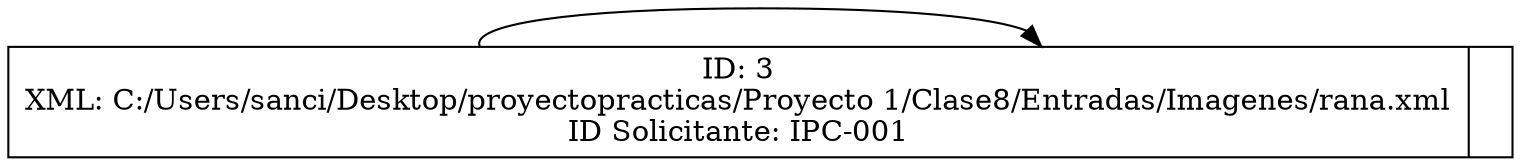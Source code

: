 digraph G {
    rankdir=LR;
    node[shape=record, height=.1]
nodo0[label="{ID: 3\nXML: C:/Users/sanci/Desktop/proyectopracticas/Proyecto 1/Clase8/Entradas/Imagenes/rana.xml\nID Solicitante: IPC-001|<f1>}"];
nodo0 -> nodo0[constraint=false];
}